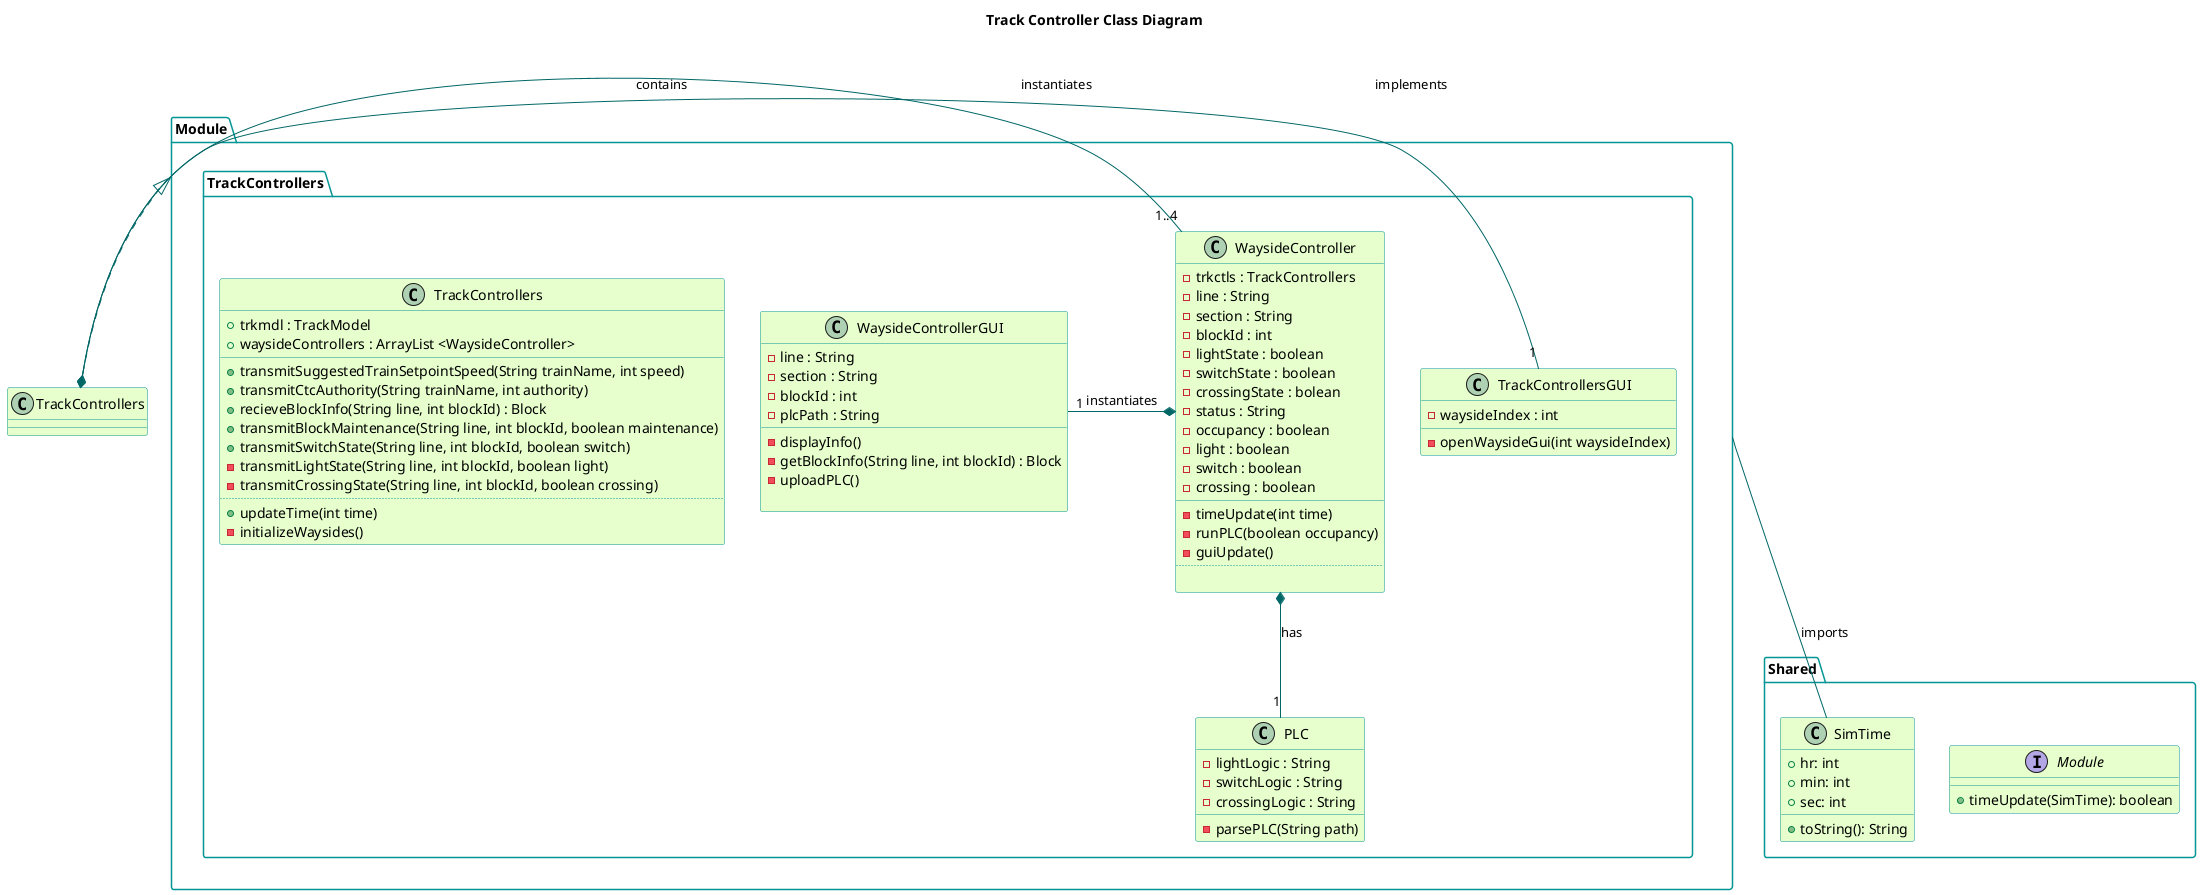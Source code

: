 @startuml
title Track Controller Class Diagram

skinparam classBackgroundColor #e6ffcc
skinparam classBorderColor 	#049595
skinparam packageBorderCOlor  #049595
skinparam arrowColor #006666

package "Shared"{
    interface Module{
        +timeUpdate(SimTime): boolean
    }

    class SimTime{
        +hr: int
        +min: int
        +sec: int
        +toString(): String
    }
}

package Module.TrackControllers{
	class TrackControllers {
		{field} + trkmdl : TrackModel
		{field} + waysideControllers : ArrayList <WaysideController>
		__
		{method} + transmitSuggestedTrainSetpointSpeed(String trainName, int speed)
		{method} + transmitCtcAuthority(String trainName, int authority)
		{method} + recieveBlockInfo(String line, int blockId) : Block
	    {method} + transmitBlockMaintenance(String line, int blockId, boolean maintenance)
		{method} + transmitSwitchState(String line, int blockId, boolean switch)
		{method} - transmitLightState(String line, int blockId, boolean light)
		{method} - transmitCrossingState(String line, int blockId, boolean crossing)
		..
		{method} + updateTime(int time)
		{method} - initializeWaysides() 
	}

	class TrackControllersGUI {
		{field} - waysideIndex : int
		__
		{method} - openWaysideGui(int waysideIndex)
	}

	class WaysideController {
		{field} - trkctls : TrackControllers
		{field} - line : String
		{field} - section : String
		{field} - blockId : int
		{field} - lightState : boolean
		{field} - switchState : boolean
		{field} - crossingState : bolean
		{field} - status : String
		{field} - occupancy : boolean
		{field} - light : boolean
		{field} - switch : boolean
		{field} - crossing : boolean
		__
		{method} - timeUpdate(int time)
			'calls runPLC( ), guiUpdate( )
		{method} - runPLC(boolean occupancy)
			'update states using PLC.logic and calls trkctls.transmit...State( )
		{method} - guiUpdate()
			'calls GUI.displayInfo( )
		..
	
	}

	class WaysideControllerGUI {
		{field} - line : String
		{field} - section : String
		{field} - blockId : int
		{field} - plcPath : String
		__
		{method} - displayInfo()
			'updates all values on gui
		{method} - getBlockInfo(String line, int blockId) : Block
			'calls waysideController.recieveBlockInfo( ), displayInfo( )
		{method} - uploadPLC()
			'calls PLC.parsePLC(String path), waysideController.runPLC( )
	
	}

	class PLC {
		{field} - lightLogic : String 
		{field} - switchLogic : String
		{field} - crossingLogic : String
		__
		{method} - parsePLC(String path)
			'parses and updates logic values
	}
}

Module -- SimTime : imports
TrackControllers .right.|> Module : implements
TrackControllers o-down- "1..4" WaysideController : contains
TrackControllers *-left- "1" TrackControllersGUI : instantiates
WaysideController *-left- "1" WaysideControllerGUI : instantiates
WaysideController *-down- "1" PLC : has

@enduml